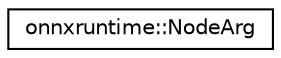 digraph "Graphical Class Hierarchy"
{
  edge [fontname="Helvetica",fontsize="10",labelfontname="Helvetica",labelfontsize="10"];
  node [fontname="Helvetica",fontsize="10",shape=record];
  rankdir="LR";
  Node0 [label="onnxruntime::NodeArg",height=0.2,width=0.4,color="black", fillcolor="white", style="filled",URL="$classonnxruntime_1_1NodeArg.html"];
}
